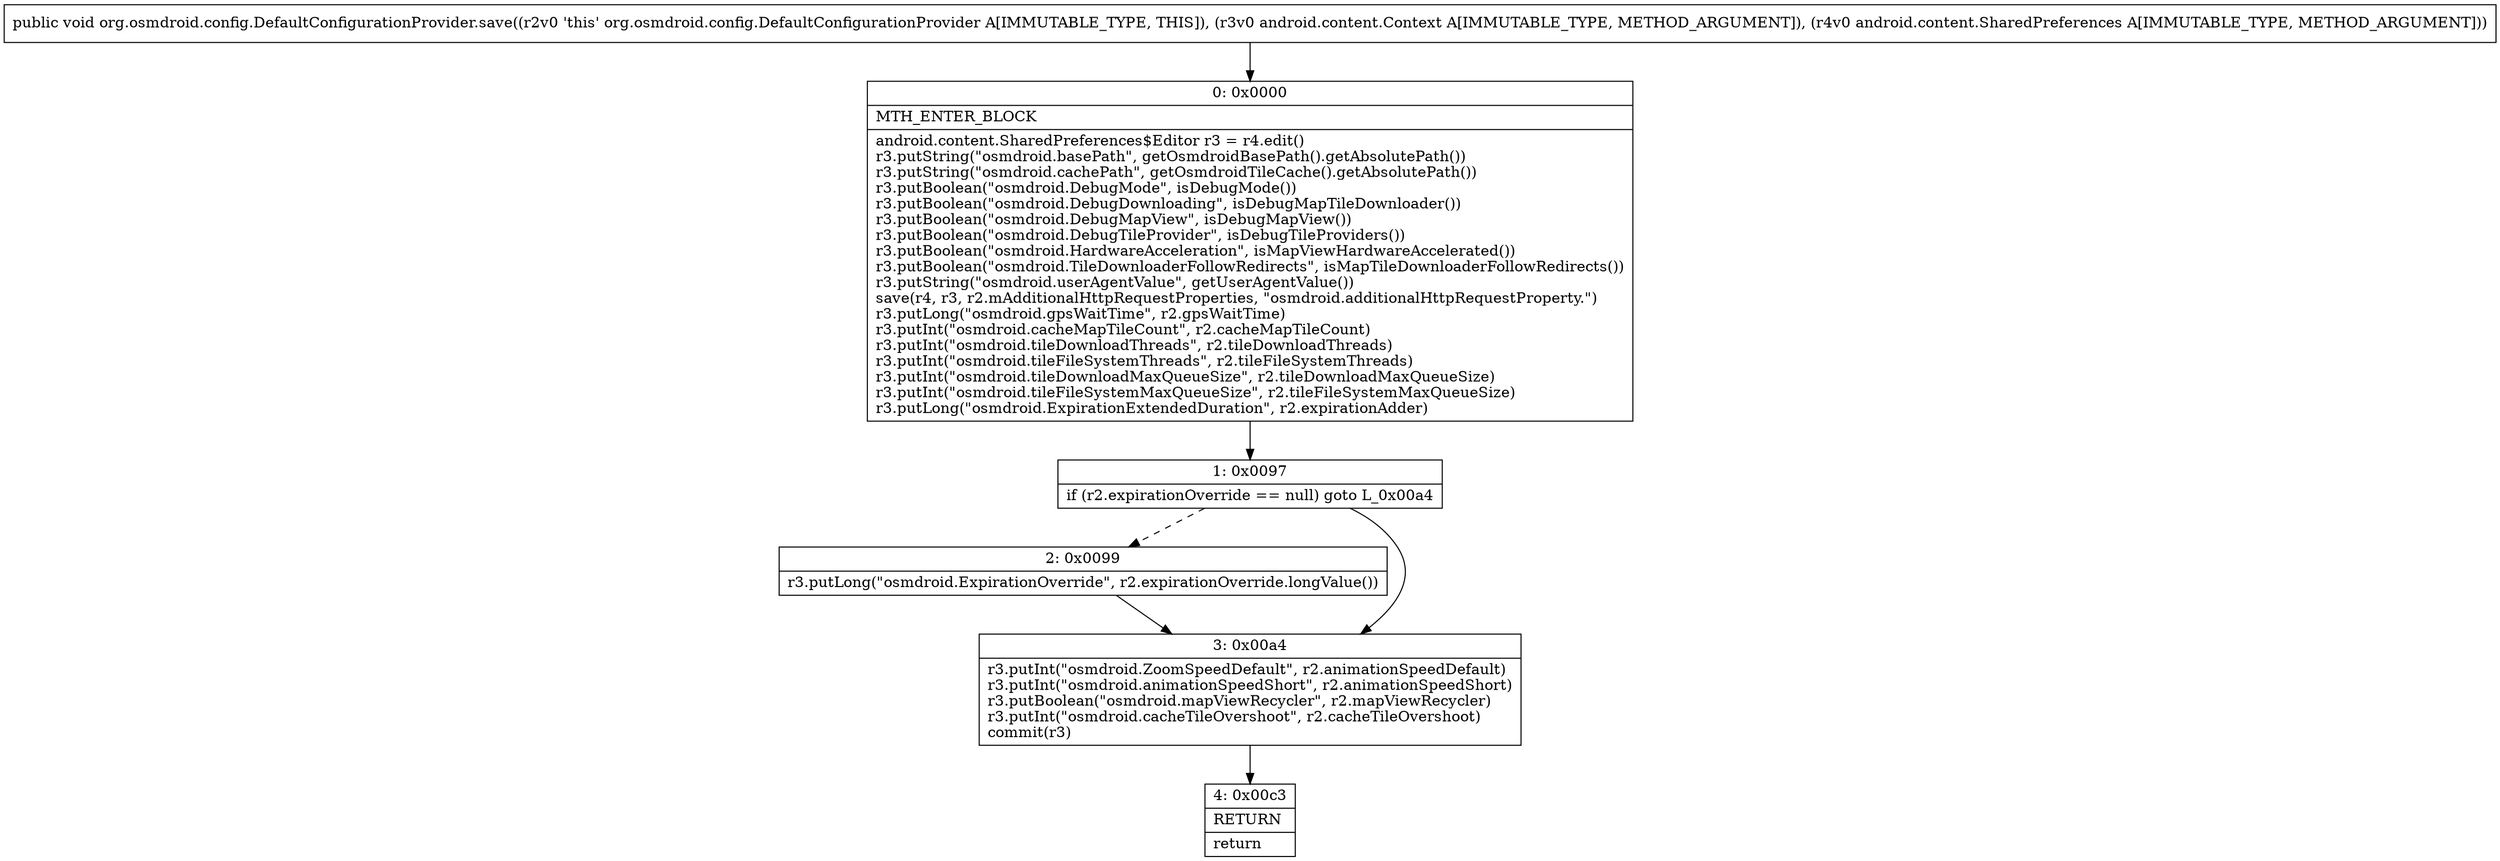 digraph "CFG fororg.osmdroid.config.DefaultConfigurationProvider.save(Landroid\/content\/Context;Landroid\/content\/SharedPreferences;)V" {
Node_0 [shape=record,label="{0\:\ 0x0000|MTH_ENTER_BLOCK\l|android.content.SharedPreferences$Editor r3 = r4.edit()\lr3.putString(\"osmdroid.basePath\", getOsmdroidBasePath().getAbsolutePath())\lr3.putString(\"osmdroid.cachePath\", getOsmdroidTileCache().getAbsolutePath())\lr3.putBoolean(\"osmdroid.DebugMode\", isDebugMode())\lr3.putBoolean(\"osmdroid.DebugDownloading\", isDebugMapTileDownloader())\lr3.putBoolean(\"osmdroid.DebugMapView\", isDebugMapView())\lr3.putBoolean(\"osmdroid.DebugTileProvider\", isDebugTileProviders())\lr3.putBoolean(\"osmdroid.HardwareAcceleration\", isMapViewHardwareAccelerated())\lr3.putBoolean(\"osmdroid.TileDownloaderFollowRedirects\", isMapTileDownloaderFollowRedirects())\lr3.putString(\"osmdroid.userAgentValue\", getUserAgentValue())\lsave(r4, r3, r2.mAdditionalHttpRequestProperties, \"osmdroid.additionalHttpRequestProperty.\")\lr3.putLong(\"osmdroid.gpsWaitTime\", r2.gpsWaitTime)\lr3.putInt(\"osmdroid.cacheMapTileCount\", r2.cacheMapTileCount)\lr3.putInt(\"osmdroid.tileDownloadThreads\", r2.tileDownloadThreads)\lr3.putInt(\"osmdroid.tileFileSystemThreads\", r2.tileFileSystemThreads)\lr3.putInt(\"osmdroid.tileDownloadMaxQueueSize\", r2.tileDownloadMaxQueueSize)\lr3.putInt(\"osmdroid.tileFileSystemMaxQueueSize\", r2.tileFileSystemMaxQueueSize)\lr3.putLong(\"osmdroid.ExpirationExtendedDuration\", r2.expirationAdder)\l}"];
Node_1 [shape=record,label="{1\:\ 0x0097|if (r2.expirationOverride == null) goto L_0x00a4\l}"];
Node_2 [shape=record,label="{2\:\ 0x0099|r3.putLong(\"osmdroid.ExpirationOverride\", r2.expirationOverride.longValue())\l}"];
Node_3 [shape=record,label="{3\:\ 0x00a4|r3.putInt(\"osmdroid.ZoomSpeedDefault\", r2.animationSpeedDefault)\lr3.putInt(\"osmdroid.animationSpeedShort\", r2.animationSpeedShort)\lr3.putBoolean(\"osmdroid.mapViewRecycler\", r2.mapViewRecycler)\lr3.putInt(\"osmdroid.cacheTileOvershoot\", r2.cacheTileOvershoot)\lcommit(r3)\l}"];
Node_4 [shape=record,label="{4\:\ 0x00c3|RETURN\l|return\l}"];
MethodNode[shape=record,label="{public void org.osmdroid.config.DefaultConfigurationProvider.save((r2v0 'this' org.osmdroid.config.DefaultConfigurationProvider A[IMMUTABLE_TYPE, THIS]), (r3v0 android.content.Context A[IMMUTABLE_TYPE, METHOD_ARGUMENT]), (r4v0 android.content.SharedPreferences A[IMMUTABLE_TYPE, METHOD_ARGUMENT])) }"];
MethodNode -> Node_0;
Node_0 -> Node_1;
Node_1 -> Node_2[style=dashed];
Node_1 -> Node_3;
Node_2 -> Node_3;
Node_3 -> Node_4;
}

